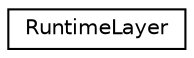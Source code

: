 digraph "Graphical Class Hierarchy"
{
  edge [fontname="Helvetica",fontsize="10",labelfontname="Helvetica",labelfontsize="10"];
  node [fontname="Helvetica",fontsize="10",shape=record];
  rankdir="LR";
  Node1 [label="RuntimeLayer",height=0.2,width=0.4,color="black", fillcolor="white", style="filled",URL="$dd/daf/class_runtime_layer.html",tooltip="A layer of a layout, used to display objects using RuntimeCamera. "];
}
